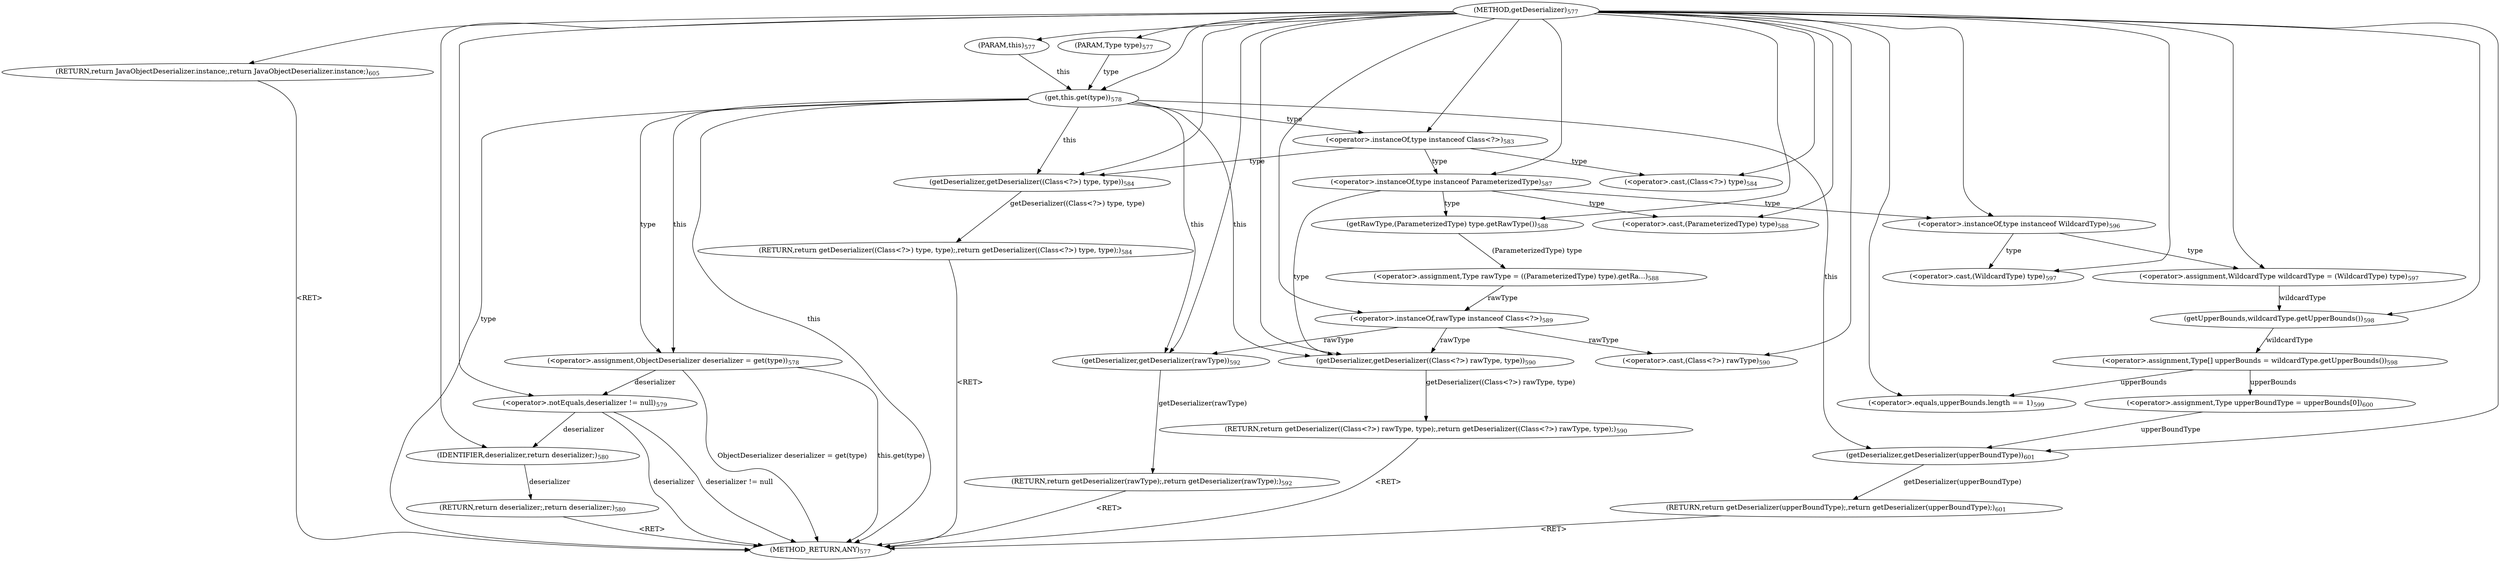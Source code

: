 digraph "getDeserializer" {  
"1461" [label = <(METHOD,getDeserializer)<SUB>577</SUB>> ]
"1553" [label = <(METHOD_RETURN,ANY)<SUB>577</SUB>> ]
"21" [label = <(PARAM,this)<SUB>577</SUB>> ]
"1462" [label = <(PARAM,Type type)<SUB>577</SUB>> ]
"1465" [label = <(&lt;operator&gt;.assignment,ObjectDeserializer deserializer = get(type))<SUB>578</SUB>> ]
"1547" [label = <(RETURN,return JavaObjectDeserializer.instance;,return JavaObjectDeserializer.instance;)<SUB>605</SUB>> ]
"1465" [label = <(&lt;operator&gt;.assignment,ObjectDeserializer deserializer = get(type))<SUB>578</SUB>> ]
"1465" [label = <(&lt;operator&gt;.assignment,ObjectDeserializer deserializer = get(type))<SUB>578</SUB>> ]
"1470" [label = <(&lt;operator&gt;.notEquals,deserializer != null)<SUB>579</SUB>> ]
"1477" [label = <(&lt;operator&gt;.instanceOf,type instanceof Class&lt;?&gt;)<SUB>583</SUB>> ]
"1488" [label = <(&lt;operator&gt;.instanceOf,type instanceof ParameterizedType)<SUB>587</SUB>> ]
"1516" [label = <(&lt;operator&gt;.instanceOf,type instanceof WildcardType)<SUB>596</SUB>> ]
"1467" [label = <(get,this.get(type))<SUB>578</SUB>> ]
"1467" [label = <(get,this.get(type))<SUB>578</SUB>> ]
"1470" [label = <(&lt;operator&gt;.notEquals,deserializer != null)<SUB>579</SUB>> ]
"1470" [label = <(&lt;operator&gt;.notEquals,deserializer != null)<SUB>579</SUB>> ]
"1474" [label = <(RETURN,return deserializer;,return deserializer;)<SUB>580</SUB>> ]
"1477" [label = <(&lt;operator&gt;.instanceOf,type instanceof Class&lt;?&gt;)<SUB>583</SUB>> ]
"1477" [label = <(&lt;operator&gt;.instanceOf,type instanceof Class&lt;?&gt;)<SUB>583</SUB>> ]
"1481" [label = <(RETURN,return getDeserializer((Class&lt;?&gt;) type, type);,return getDeserializer((Class&lt;?&gt;) type, type);)<SUB>584</SUB>> ]
"1488" [label = <(&lt;operator&gt;.instanceOf,type instanceof ParameterizedType)<SUB>587</SUB>> ]
"1488" [label = <(&lt;operator&gt;.instanceOf,type instanceof ParameterizedType)<SUB>587</SUB>> ]
"1493" [label = <(&lt;operator&gt;.assignment,Type rawType = ((ParameterizedType) type).getRa...)<SUB>588</SUB>> ]
"1516" [label = <(&lt;operator&gt;.instanceOf,type instanceof WildcardType)<SUB>596</SUB>> ]
"1516" [label = <(&lt;operator&gt;.instanceOf,type instanceof WildcardType)<SUB>596</SUB>> ]
"1521" [label = <(&lt;operator&gt;.assignment,WildcardType wildcardType = (WildcardType) type)<SUB>597</SUB>> ]
"1527" [label = <(&lt;operator&gt;.assignment,Type[] upperBounds = wildcardType.getUpperBounds())<SUB>598</SUB>> ]
"1475" [label = <(IDENTIFIER,deserializer,return deserializer;)<SUB>580</SUB>> ]
"1482" [label = <(getDeserializer,getDeserializer((Class&lt;?&gt;) type, type))<SUB>584</SUB>> ]
"1493" [label = <(&lt;operator&gt;.assignment,Type rawType = ((ParameterizedType) type).getRa...)<SUB>588</SUB>> ]
"1493" [label = <(&lt;operator&gt;.assignment,Type rawType = ((ParameterizedType) type).getRa...)<SUB>588</SUB>> ]
"1500" [label = <(&lt;operator&gt;.instanceOf,rawType instanceof Class&lt;?&gt;)<SUB>589</SUB>> ]
"1521" [label = <(&lt;operator&gt;.assignment,WildcardType wildcardType = (WildcardType) type)<SUB>597</SUB>> ]
"1521" [label = <(&lt;operator&gt;.assignment,WildcardType wildcardType = (WildcardType) type)<SUB>597</SUB>> ]
"1527" [label = <(&lt;operator&gt;.assignment,Type[] upperBounds = wildcardType.getUpperBounds())<SUB>598</SUB>> ]
"1527" [label = <(&lt;operator&gt;.assignment,Type[] upperBounds = wildcardType.getUpperBounds())<SUB>598</SUB>> ]
"1532" [label = <(&lt;operator&gt;.equals,upperBounds.length == 1)<SUB>599</SUB>> ]
"1482" [label = <(getDeserializer,getDeserializer((Class&lt;?&gt;) type, type))<SUB>584</SUB>> ]
"1482" [label = <(getDeserializer,getDeserializer((Class&lt;?&gt;) type, type))<SUB>584</SUB>> ]
"1482" [label = <(getDeserializer,getDeserializer((Class&lt;?&gt;) type, type))<SUB>584</SUB>> ]
"1495" [label = <(getRawType,(ParameterizedType) type.getRawType())<SUB>588</SUB>> ]
"1500" [label = <(&lt;operator&gt;.instanceOf,rawType instanceof Class&lt;?&gt;)<SUB>589</SUB>> ]
"1500" [label = <(&lt;operator&gt;.instanceOf,rawType instanceof Class&lt;?&gt;)<SUB>589</SUB>> ]
"1504" [label = <(RETURN,return getDeserializer((Class&lt;?&gt;) rawType, type);,return getDeserializer((Class&lt;?&gt;) rawType, type);)<SUB>590</SUB>> ]
"1523" [label = <(&lt;operator&gt;.cast,(WildcardType) type)<SUB>597</SUB>> ]
"1523" [label = <(&lt;operator&gt;.cast,(WildcardType) type)<SUB>597</SUB>> ]
"1529" [label = <(getUpperBounds,wildcardType.getUpperBounds())<SUB>598</SUB>> ]
"1532" [label = <(&lt;operator&gt;.equals,upperBounds.length == 1)<SUB>599</SUB>> ]
"1532" [label = <(&lt;operator&gt;.equals,upperBounds.length == 1)<SUB>599</SUB>> ]
"1539" [label = <(&lt;operator&gt;.assignment,Type upperBoundType = upperBounds[0])<SUB>600</SUB>> ]
"1544" [label = <(RETURN,return getDeserializer(upperBoundType);,return getDeserializer(upperBoundType);)<SUB>601</SUB>> ]
"1483" [label = <(&lt;operator&gt;.cast,(Class&lt;?&gt;) type)<SUB>584</SUB>> ]
"1483" [label = <(&lt;operator&gt;.cast,(Class&lt;?&gt;) type)<SUB>584</SUB>> ]
"1496" [label = <(&lt;operator&gt;.cast,(ParameterizedType) type)<SUB>588</SUB>> ]
"1496" [label = <(&lt;operator&gt;.cast,(ParameterizedType) type)<SUB>588</SUB>> ]
"1505" [label = <(getDeserializer,getDeserializer((Class&lt;?&gt;) rawType, type))<SUB>590</SUB>> ]
"1512" [label = <(RETURN,return getDeserializer(rawType);,return getDeserializer(rawType);)<SUB>592</SUB>> ]
"1539" [label = <(&lt;operator&gt;.assignment,Type upperBoundType = upperBounds[0])<SUB>600</SUB>> ]
"1539" [label = <(&lt;operator&gt;.assignment,Type upperBoundType = upperBounds[0])<SUB>600</SUB>> ]
"1545" [label = <(getDeserializer,getDeserializer(upperBoundType))<SUB>601</SUB>> ]
"1505" [label = <(getDeserializer,getDeserializer((Class&lt;?&gt;) rawType, type))<SUB>590</SUB>> ]
"1505" [label = <(getDeserializer,getDeserializer((Class&lt;?&gt;) rawType, type))<SUB>590</SUB>> ]
"1505" [label = <(getDeserializer,getDeserializer((Class&lt;?&gt;) rawType, type))<SUB>590</SUB>> ]
"1513" [label = <(getDeserializer,getDeserializer(rawType))<SUB>592</SUB>> ]
"1545" [label = <(getDeserializer,getDeserializer(upperBoundType))<SUB>601</SUB>> ]
"1545" [label = <(getDeserializer,getDeserializer(upperBoundType))<SUB>601</SUB>> ]
"1506" [label = <(&lt;operator&gt;.cast,(Class&lt;?&gt;) rawType)<SUB>590</SUB>> ]
"1506" [label = <(&lt;operator&gt;.cast,(Class&lt;?&gt;) rawType)<SUB>590</SUB>> ]
"1513" [label = <(getDeserializer,getDeserializer(rawType))<SUB>592</SUB>> ]
"1513" [label = <(getDeserializer,getDeserializer(rawType))<SUB>592</SUB>> ]
  "1474" -> "1553"  [ label = "&lt;RET&gt;"] 
  "1547" -> "1553"  [ label = "&lt;RET&gt;"] 
  "1504" -> "1553"  [ label = "&lt;RET&gt;"] 
  "1544" -> "1553"  [ label = "&lt;RET&gt;"] 
  "1481" -> "1553"  [ label = "&lt;RET&gt;"] 
  "1512" -> "1553"  [ label = "&lt;RET&gt;"] 
  "1467" -> "1553"  [ label = "this"] 
  "1467" -> "1553"  [ label = "type"] 
  "1465" -> "1553"  [ label = "this.get(type)"] 
  "1465" -> "1553"  [ label = "ObjectDeserializer deserializer = get(type)"] 
  "1470" -> "1553"  [ label = "deserializer"] 
  "1470" -> "1553"  [ label = "deserializer != null"] 
  "1461" -> "21" 
  "1461" -> "1462" 
  "1467" -> "1465"  [ label = "this"] 
  "1467" -> "1465"  [ label = "type"] 
  "1461" -> "1547" 
  "21" -> "1467"  [ label = "this"] 
  "1461" -> "1467" 
  "1462" -> "1467"  [ label = "type"] 
  "1465" -> "1470"  [ label = "deserializer"] 
  "1461" -> "1470" 
  "1475" -> "1474"  [ label = "deserializer"] 
  "1467" -> "1477"  [ label = "type"] 
  "1461" -> "1477" 
  "1482" -> "1481"  [ label = "getDeserializer((Class&lt;?&gt;) type, type)"] 
  "1477" -> "1488"  [ label = "type"] 
  "1461" -> "1488" 
  "1495" -> "1493"  [ label = "(ParameterizedType) type"] 
  "1488" -> "1516"  [ label = "type"] 
  "1461" -> "1516" 
  "1461" -> "1521" 
  "1516" -> "1521"  [ label = "type"] 
  "1529" -> "1527"  [ label = "wildcardType"] 
  "1470" -> "1475"  [ label = "deserializer"] 
  "1461" -> "1475" 
  "1467" -> "1482"  [ label = "this"] 
  "1461" -> "1482" 
  "1477" -> "1482"  [ label = "type"] 
  "1461" -> "1495" 
  "1488" -> "1495"  [ label = "type"] 
  "1493" -> "1500"  [ label = "rawType"] 
  "1461" -> "1500" 
  "1505" -> "1504"  [ label = "getDeserializer((Class&lt;?&gt;) rawType, type)"] 
  "1461" -> "1523" 
  "1516" -> "1523"  [ label = "type"] 
  "1521" -> "1529"  [ label = "wildcardType"] 
  "1461" -> "1529" 
  "1527" -> "1532"  [ label = "upperBounds"] 
  "1461" -> "1532" 
  "1527" -> "1539"  [ label = "upperBounds"] 
  "1545" -> "1544"  [ label = "getDeserializer(upperBoundType)"] 
  "1461" -> "1483" 
  "1477" -> "1483"  [ label = "type"] 
  "1461" -> "1496" 
  "1488" -> "1496"  [ label = "type"] 
  "1513" -> "1512"  [ label = "getDeserializer(rawType)"] 
  "1467" -> "1505"  [ label = "this"] 
  "1461" -> "1505" 
  "1500" -> "1505"  [ label = "rawType"] 
  "1488" -> "1505"  [ label = "type"] 
  "1467" -> "1545"  [ label = "this"] 
  "1461" -> "1545" 
  "1539" -> "1545"  [ label = "upperBoundType"] 
  "1461" -> "1506" 
  "1500" -> "1506"  [ label = "rawType"] 
  "1467" -> "1513"  [ label = "this"] 
  "1461" -> "1513" 
  "1500" -> "1513"  [ label = "rawType"] 
}
